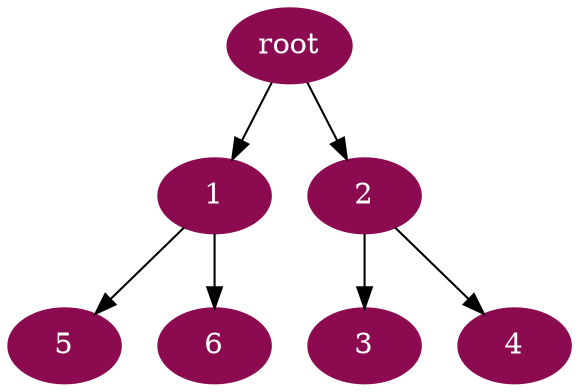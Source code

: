 digraph G {
node [color=deeppink4, style=filled, fontcolor=white];
"root" -> 1;
"root" -> 2;
2 -> 3;
2 -> 4;
1 -> 5;
1 -> 6;
}
